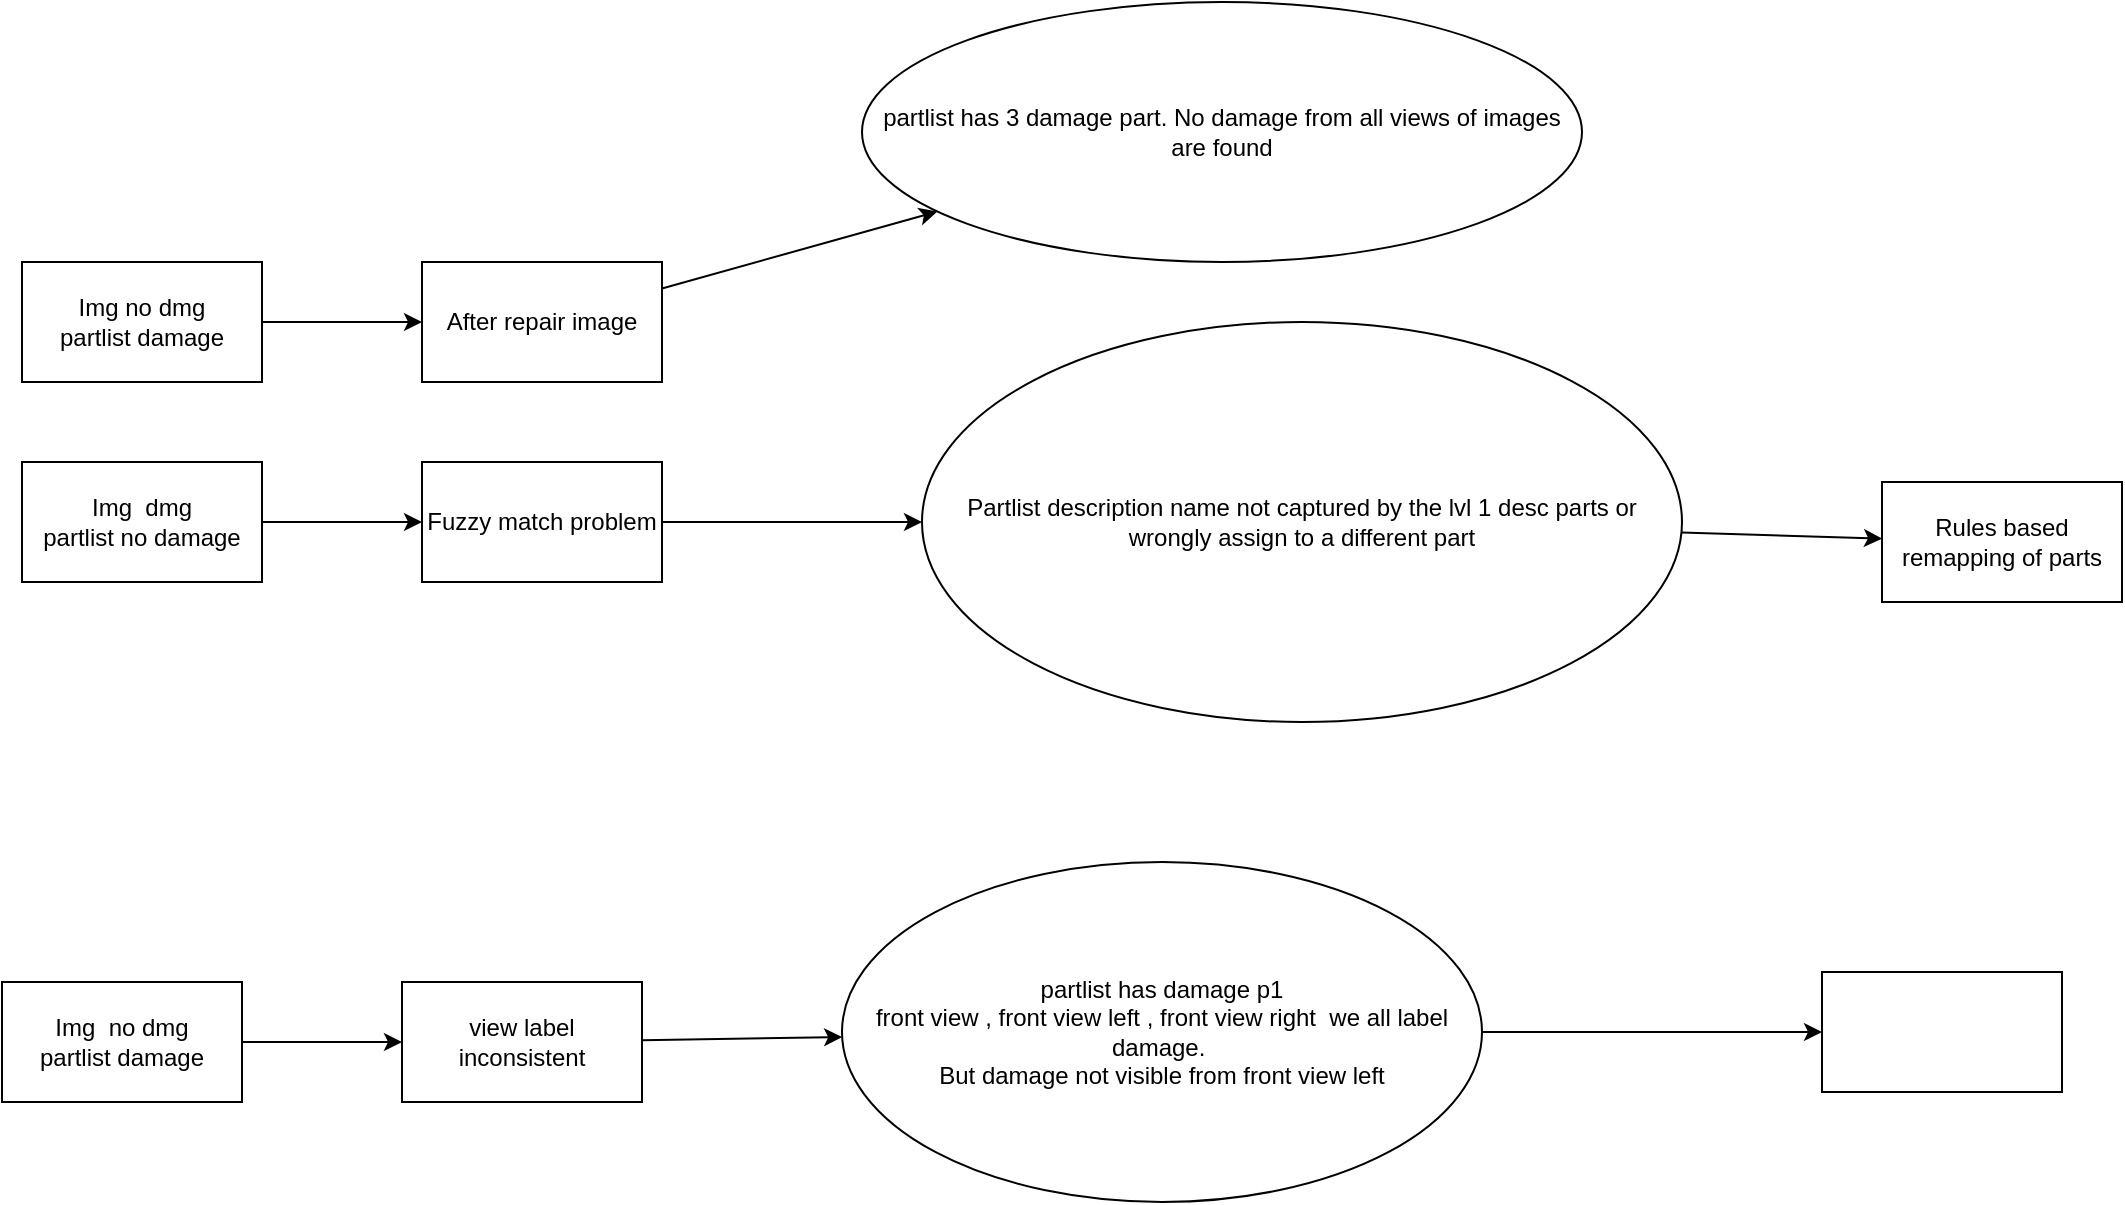 <mxfile>
    <diagram id="Dd0kNayRUShrC6MCBSkf" name="Page-1">
        <mxGraphModel dx="738" dy="557" grid="1" gridSize="10" guides="1" tooltips="1" connect="1" arrows="1" fold="1" page="1" pageScale="1" pageWidth="850" pageHeight="1100" math="0" shadow="0">
            <root>
                <mxCell id="0"/>
                <mxCell id="1" parent="0"/>
                <mxCell id="4" value="" style="edgeStyle=none;html=1;" edge="1" parent="1" source="2" target="3">
                    <mxGeometry relative="1" as="geometry"/>
                </mxCell>
                <mxCell id="2" value="Img no dmg&lt;br&gt;partlist damage" style="rounded=0;whiteSpace=wrap;html=1;" vertex="1" parent="1">
                    <mxGeometry x="130" y="140" width="120" height="60" as="geometry"/>
                </mxCell>
                <mxCell id="17" value="" style="edgeStyle=none;html=1;" edge="1" parent="1" source="3" target="16">
                    <mxGeometry relative="1" as="geometry"/>
                </mxCell>
                <mxCell id="3" value="After repair image" style="whiteSpace=wrap;html=1;rounded=0;" vertex="1" parent="1">
                    <mxGeometry x="330" y="140" width="120" height="60" as="geometry"/>
                </mxCell>
                <mxCell id="7" value="" style="edgeStyle=none;html=1;" edge="1" parent="1" source="5" target="6">
                    <mxGeometry relative="1" as="geometry"/>
                </mxCell>
                <mxCell id="5" value="Img&amp;nbsp; dmg&lt;br&gt;partlist no damage" style="rounded=0;whiteSpace=wrap;html=1;" vertex="1" parent="1">
                    <mxGeometry x="130" y="240" width="120" height="60" as="geometry"/>
                </mxCell>
                <mxCell id="15" value="" style="edgeStyle=none;html=1;" edge="1" parent="1" source="6" target="14">
                    <mxGeometry relative="1" as="geometry"/>
                </mxCell>
                <mxCell id="6" value="Fuzzy match problem" style="whiteSpace=wrap;html=1;rounded=0;" vertex="1" parent="1">
                    <mxGeometry x="330" y="240" width="120" height="60" as="geometry"/>
                </mxCell>
                <mxCell id="10" value="" style="edgeStyle=none;html=1;" edge="1" parent="1" source="8" target="9">
                    <mxGeometry relative="1" as="geometry"/>
                </mxCell>
                <mxCell id="8" value="Img&amp;nbsp; no dmg&lt;br&gt;partlist damage" style="rounded=0;whiteSpace=wrap;html=1;" vertex="1" parent="1">
                    <mxGeometry x="120" y="500" width="120" height="60" as="geometry"/>
                </mxCell>
                <mxCell id="12" value="" style="edgeStyle=none;html=1;" edge="1" parent="1" source="9" target="11">
                    <mxGeometry relative="1" as="geometry"/>
                </mxCell>
                <mxCell id="9" value="view label inconsistent" style="whiteSpace=wrap;html=1;rounded=0;" vertex="1" parent="1">
                    <mxGeometry x="320" y="500" width="120" height="60" as="geometry"/>
                </mxCell>
                <mxCell id="22" value="" style="edgeStyle=none;html=1;" edge="1" parent="1" source="11" target="21">
                    <mxGeometry relative="1" as="geometry"/>
                </mxCell>
                <mxCell id="11" value="partlist has damage p1&lt;br&gt;front view , front view left , front view right&amp;nbsp; we all label damage.&amp;nbsp;&lt;br&gt;But damage not visible from front view left" style="ellipse;whiteSpace=wrap;html=1;rounded=0;" vertex="1" parent="1">
                    <mxGeometry x="540" y="440" width="320" height="170" as="geometry"/>
                </mxCell>
                <mxCell id="19" value="" style="edgeStyle=none;html=1;" edge="1" parent="1" source="14" target="18">
                    <mxGeometry relative="1" as="geometry"/>
                </mxCell>
                <mxCell id="14" value="Partlist description name not captured by the lvl 1 desc parts or wrongly assign to a different part" style="ellipse;whiteSpace=wrap;html=1;rounded=0;" vertex="1" parent="1">
                    <mxGeometry x="580" y="170" width="380" height="200" as="geometry"/>
                </mxCell>
                <mxCell id="16" value="partlist has 3 damage part. No damage from all views of images are found" style="ellipse;whiteSpace=wrap;html=1;rounded=0;" vertex="1" parent="1">
                    <mxGeometry x="550" y="10" width="360" height="130" as="geometry"/>
                </mxCell>
                <mxCell id="18" value="Rules based remapping of parts" style="whiteSpace=wrap;html=1;rounded=0;" vertex="1" parent="1">
                    <mxGeometry x="1060" y="250" width="120" height="60" as="geometry"/>
                </mxCell>
                <mxCell id="21" value="" style="whiteSpace=wrap;html=1;rounded=0;" vertex="1" parent="1">
                    <mxGeometry x="1030" y="495" width="120" height="60" as="geometry"/>
                </mxCell>
            </root>
        </mxGraphModel>
    </diagram>
</mxfile>